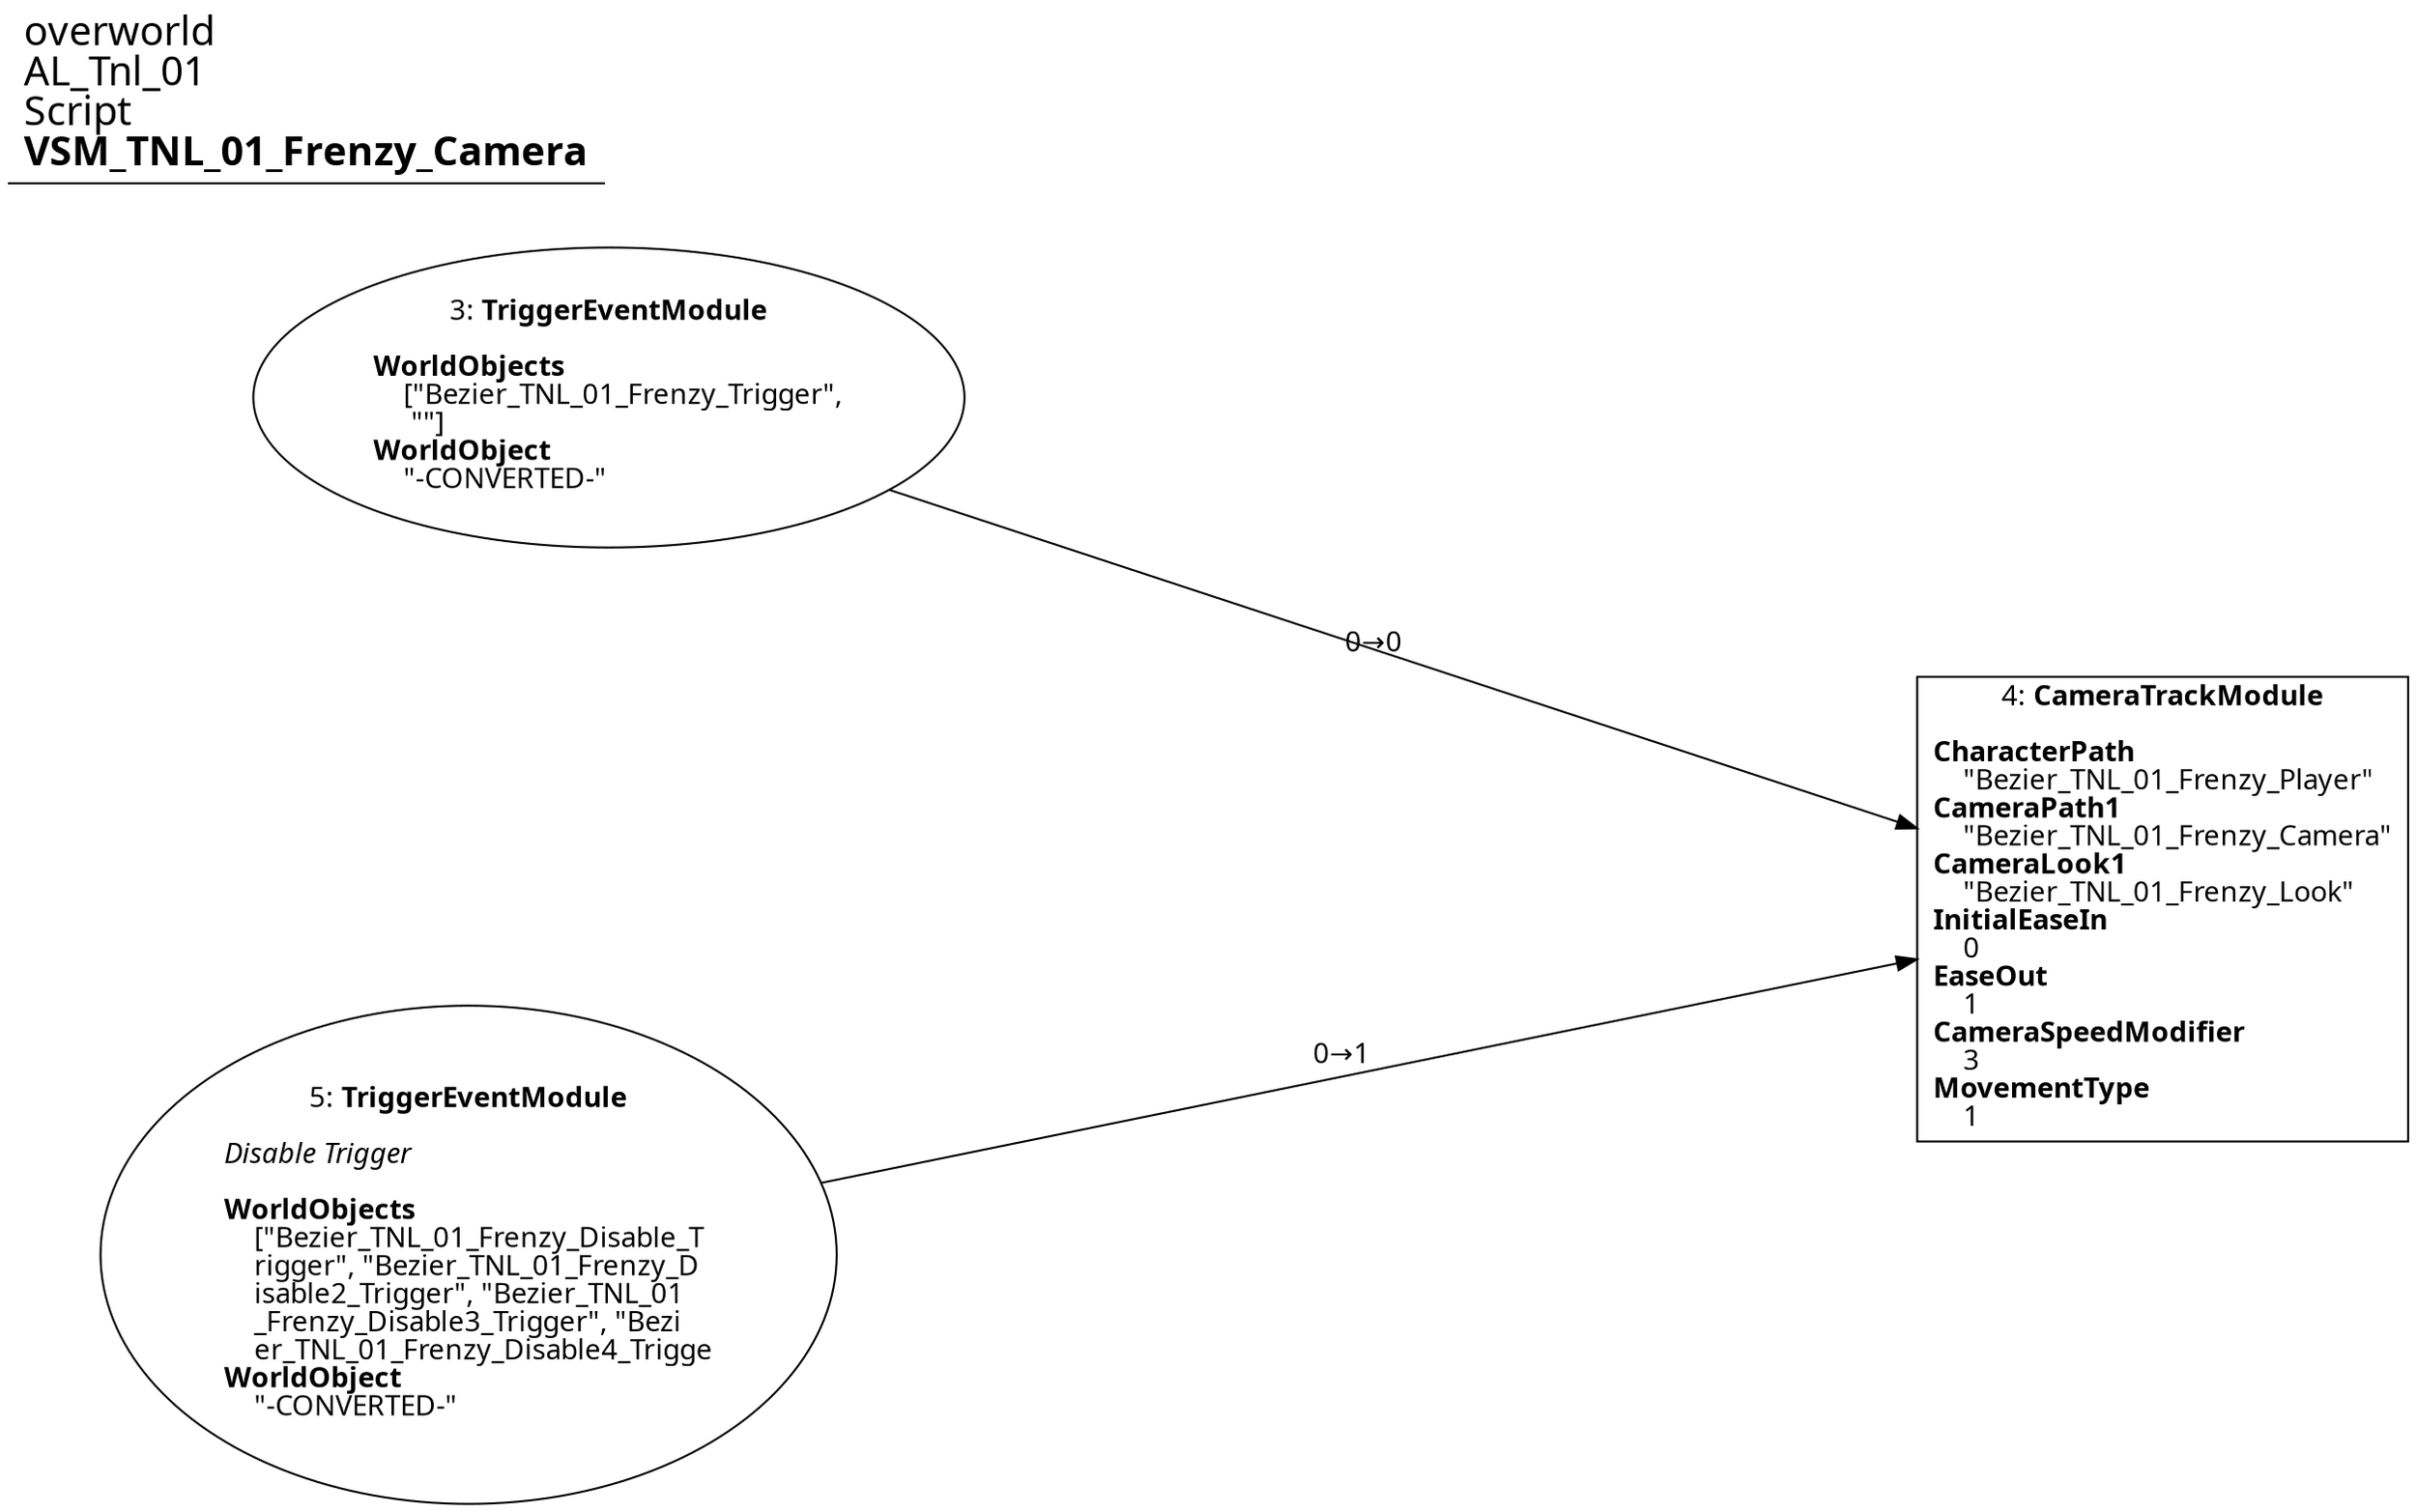 digraph {
    layout = fdp;
    overlap = prism;
    sep = "+16";
    splines = spline;

    node [ shape = box ];

    graph [ fontname = "Segoe UI" ];
    node [ fontname = "Segoe UI" ];
    edge [ fontname = "Segoe UI" ];

    3 [ label = <3: <b>TriggerEventModule</b><br/><br/><b>WorldObjects</b><br align="left"/>    [&quot;Bezier_TNL_01_Frenzy_Trigger&quot;,<br align="left"/>     &quot;&quot;]<br align="left"/><b>WorldObject</b><br align="left"/>    &quot;-CONVERTED-&quot;<br align="left"/>> ];
    3 [ shape = oval ]
    3 [ pos = "0.149,0.178!" ];
    3 -> 4 [ label = "0→0" ];

    4 [ label = <4: <b>CameraTrackModule</b><br/><br/><b>CharacterPath</b><br align="left"/>    &quot;Bezier_TNL_01_Frenzy_Player&quot;<br align="left"/><b>CameraPath1</b><br align="left"/>    &quot;Bezier_TNL_01_Frenzy_Camera&quot;<br align="left"/><b>CameraLook1</b><br align="left"/>    &quot;Bezier_TNL_01_Frenzy_Look&quot;<br align="left"/><b>InitialEaseIn</b><br align="left"/>    0<br align="left"/><b>EaseOut</b><br align="left"/>    1<br align="left"/><b>CameraSpeedModifier</b><br align="left"/>    3<br align="left"/><b>MovementType</b><br align="left"/>    1<br align="left"/>> ];
    4 [ pos = "0.53800005,0.027!" ];

    5 [ label = <5: <b>TriggerEventModule</b><br/><br/><i>Disable Trigger<br align="left"/></i><br align="left"/><b>WorldObjects</b><br align="left"/>    [&quot;Bezier_TNL_01_Frenzy_Disable_T<br align="left"/>    rigger&quot;, &quot;Bezier_TNL_01_Frenzy_D<br align="left"/>    isable2_Trigger&quot;, &quot;Bezier_TNL_01<br align="left"/>    _Frenzy_Disable3_Trigger&quot;, &quot;Bezi<br align="left"/>    er_TNL_01_Frenzy_Disable4_Trigge<br align="left"/><b>WorldObject</b><br align="left"/>    &quot;-CONVERTED-&quot;<br align="left"/>> ];
    5 [ shape = oval ]
    5 [ pos = "0.15100001,-0.052!" ];
    5 -> 4 [ label = "0→1" ];

    title [ pos = "0.148,0.179!" ];
    title [ shape = underline ];
    title [ label = <<font point-size="20">overworld<br align="left"/>AL_Tnl_01<br align="left"/>Script<br align="left"/><b>VSM_TNL_01_Frenzy_Camera</b><br align="left"/></font>> ];
}
